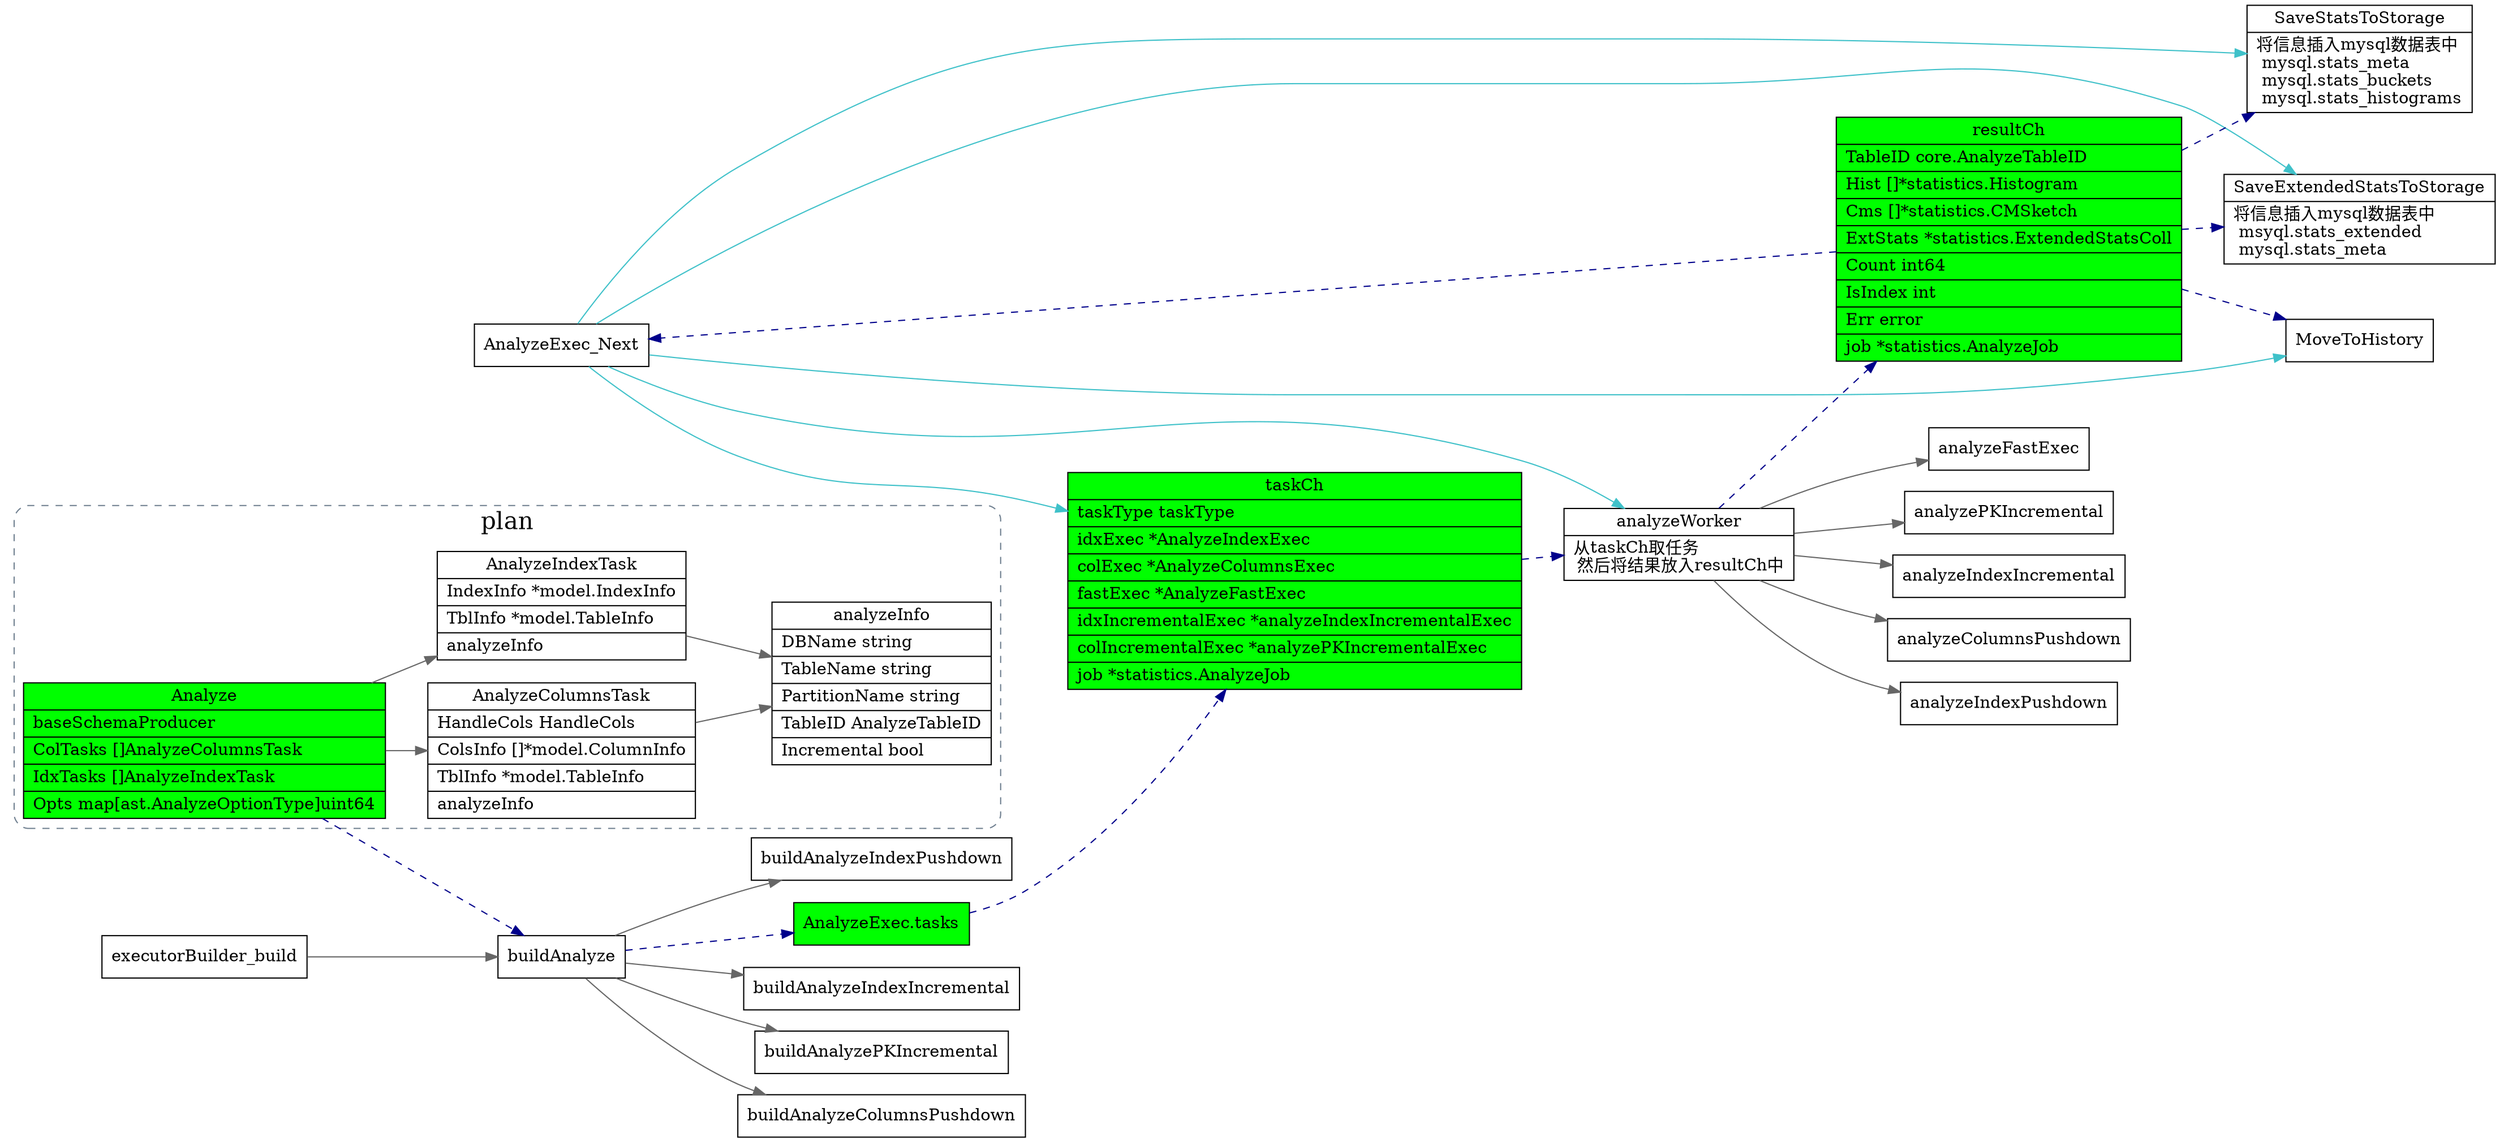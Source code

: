 digraph AnalyzeExec {
  node[shape=box];
  edge[color=gray40];
  newrank=true;
  rankdir=LR;
  AnalyzeExec_Next -> {
    analyzeWorker;
    SaveStatsToStorage;
    SaveExtendedStatsToStorage;
    MoveToHistory;
    taskCh;
  }[color="#3fc1c9"];

  SaveStatsToStorage[
    shape="record";
    label="{{
      SaveStatsToStorage|
      将信息插入mysql数据表中\l
      mysql.stats_meta\l
      mysql.stats_buckets\l
      mysql.stats_histograms\l
    }}"];

  SaveExtendedStatsToStorage[
    shape="record";
    label="{{
      SaveExtendedStatsToStorage|
      将信息插入mysql数据表中\l
      msyql.stats_extended\l
      mysql.stats_meta\l
    }}"];

  analyzeWorker[
    shape="record";
    label="{{
      analyzeWorker|
      从taskCh取任务\l
      然后将结果放入resultCh中\l
    }}"];
  resultCh[
    shape="record";
    style=filled;
    fillcolor=lime;
    label="{{
      resultCh|
	      TableID  core.AnalyzeTableID\l|
	      Hist     []*statistics.Histogram\l|
	      Cms      []*statistics.CMSketch\l|
	      ExtStats *statistics.ExtendedStatsColl\l|
	      Count    int64\l|
	      IsIndex  int\l|
	      Err      error\l|
	      job      *statistics.AnalyzeJob\l
    }}"];
  taskCh[
    shape="record";
    style=filled;
    fillcolor=lime;
    label="{{
      taskCh|
	      taskType           taskType\l|
	      idxExec            *AnalyzeIndexExec\l|
	      colExec            *AnalyzeColumnsExec\l|
	      fastExec           *AnalyzeFastExec\l|
	      idxIncrementalExec *analyzeIndexIncrementalExec\l|
	      colIncrementalExec *analyzePKIncrementalExec\l|
	      job                *statistics.AnalyzeJob\l
    }}"];

    tasks[
    shape="record";
    style=filled;
    fillcolor=lime;
    label="{{
      AnalyzeExec.tasks
    }}"];

  Analyze[
    shape="record";
    style=filled;
    fillcolor=lime;
    label="{{
      Analyze|
	    baseSchemaProducer\l|
      ColTasks []AnalyzeColumnsTask\l|
      IdxTasks []AnalyzeIndexTask\l|
      Opts     map[ast.AnalyzeOptionType]uint64\l
    }}"];

  analyzeWorker -> {
    analyzeColumnsPushdown;
    analyzeIndexPushdown;
    analyzeFastExec;
    analyzePKIncremental;
    analyzeIndexIncremental;
  }
  executorBuilder_build
  -> buildAnalyze 
  -> {
    buildAnalyzePKIncremental;
    buildAnalyzeColumnsPushdown;
    buildAnalyzeIndexPushdown;
    buildAnalyzeIndexIncremental;
  }

  {
    rank=same;
    buildAnalyze;
    AnalyzeExec_Next;
  }

  subgraph cluster_plan {
    graph[label="plan";fontsize=20;style="rounded,dashed";color="slategrey"]
    Analyze;
    Analyze -> {
      AnalyzeColumnsTask;
      AnalyzeIndexTask;
    } -> analyzeInfo;
    AnalyzeColumnsTask[
      shape="record";
      label="{{
        AnalyzeColumnsTask|
	        HandleCols HandleCols\l|
	        ColsInfo   []*model.ColumnInfo\l|
	        TblInfo    *model.TableInfo\l|
	        analyzeInfo\l
      }}"];
    AnalyzeIndexTask[
      shape="record";
      label="{{
        AnalyzeIndexTask|
	        IndexInfo *model.IndexInfo\l|
	        TblInfo   *model.TableInfo\l|
	        analyzeInfo\l
      }}"];
    analyzeInfo[
      shape="record";
      label="{{
        analyzeInfo|
	        DBName        string\l|
	        TableName     string\l|
	        PartitionName string\l|
	        TableID       AnalyzeTableID\l|
	        Incremental   bool\l
      }}"];
  }

  edge[style=dashed;color=darkblue];
  taskCh -> analyzeWorker -> resultCh;
  resultCh -> AnalyzeExec_Next;
  buildAnalyze -> tasks -> taskCh;
  resultCh -> {
    SaveExtendedStatsToStorage;
    MoveToHistory;
    SaveStatsToStorage;
  }
  Analyze -> buildAnalyze;
}
